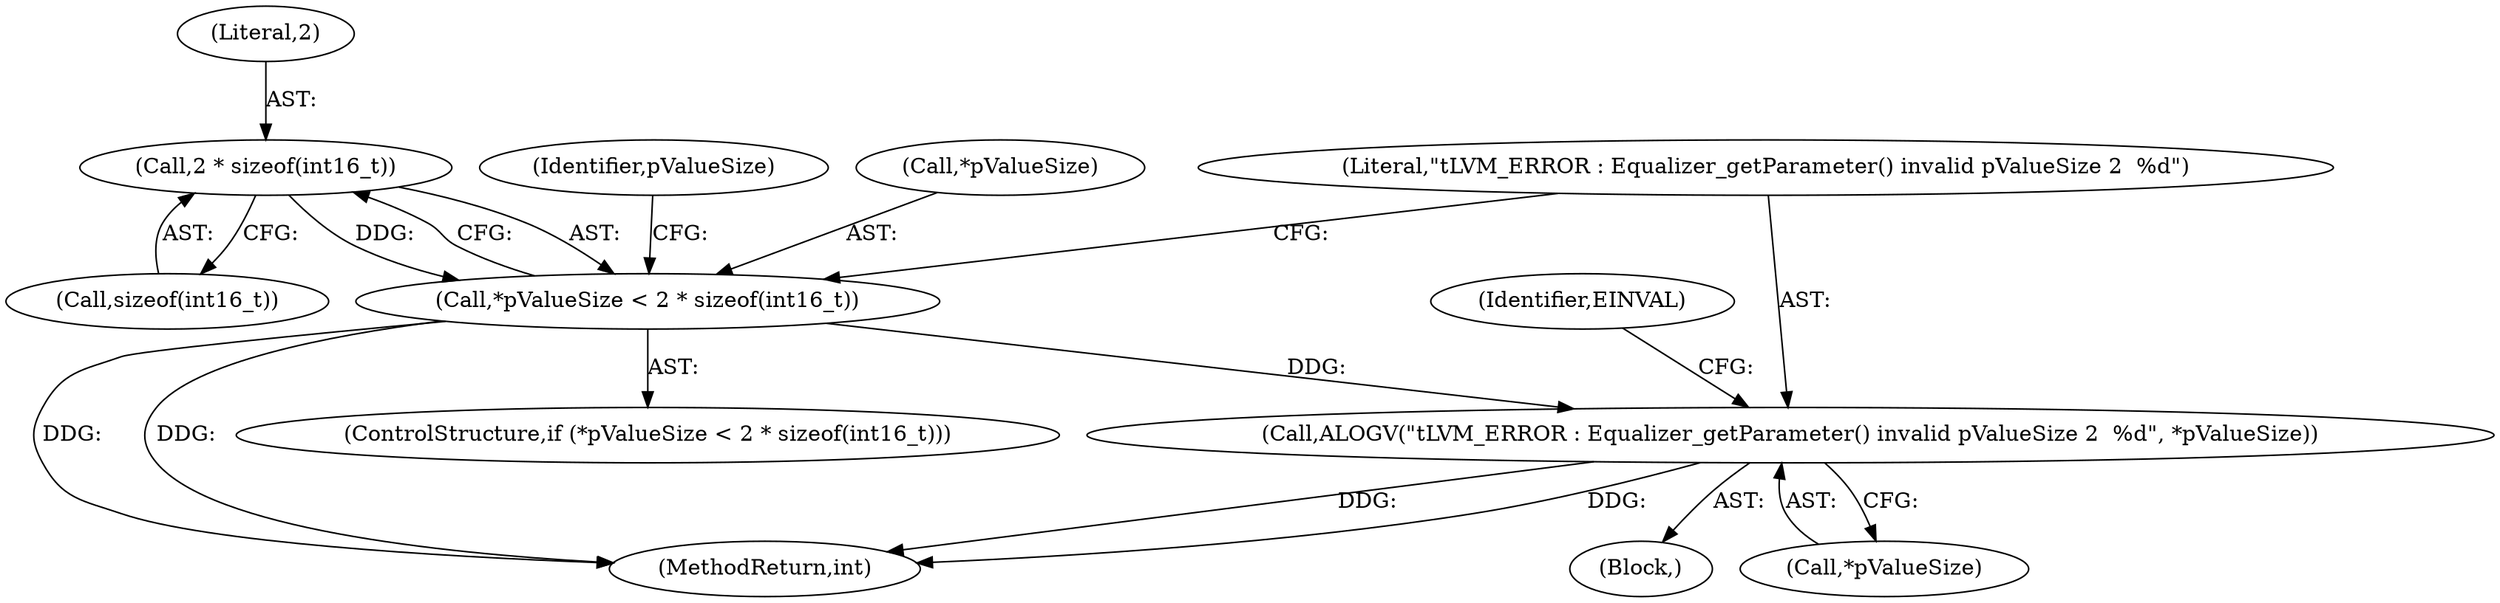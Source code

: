 digraph "0_Android_321ea5257e37c8edb26e66fe4ee78cca4cd915fe@API" {
"1000171" [label="(Call,2 * sizeof(int16_t))"];
"1000168" [label="(Call,*pValueSize < 2 * sizeof(int16_t))"];
"1000176" [label="(Call,ALOGV(\"\tLVM_ERROR : Equalizer_getParameter() invalid pValueSize 2  %d\", *pValueSize))"];
"1000177" [label="(Literal,\"\tLVM_ERROR : Equalizer_getParameter() invalid pValueSize 2  %d\")"];
"1000178" [label="(Call,*pValueSize)"];
"1000171" [label="(Call,2 * sizeof(int16_t))"];
"1000175" [label="(Block,)"];
"1000185" [label="(Identifier,pValueSize)"];
"1000168" [label="(Call,*pValueSize < 2 * sizeof(int16_t))"];
"1000182" [label="(Identifier,EINVAL)"];
"1000173" [label="(Call,sizeof(int16_t))"];
"1000567" [label="(MethodReturn,int)"];
"1000167" [label="(ControlStructure,if (*pValueSize < 2 * sizeof(int16_t)))"];
"1000176" [label="(Call,ALOGV(\"\tLVM_ERROR : Equalizer_getParameter() invalid pValueSize 2  %d\", *pValueSize))"];
"1000169" [label="(Call,*pValueSize)"];
"1000172" [label="(Literal,2)"];
"1000171" -> "1000168"  [label="AST: "];
"1000171" -> "1000173"  [label="CFG: "];
"1000172" -> "1000171"  [label="AST: "];
"1000173" -> "1000171"  [label="AST: "];
"1000168" -> "1000171"  [label="CFG: "];
"1000171" -> "1000168"  [label="DDG: "];
"1000168" -> "1000167"  [label="AST: "];
"1000169" -> "1000168"  [label="AST: "];
"1000177" -> "1000168"  [label="CFG: "];
"1000185" -> "1000168"  [label="CFG: "];
"1000168" -> "1000567"  [label="DDG: "];
"1000168" -> "1000567"  [label="DDG: "];
"1000168" -> "1000176"  [label="DDG: "];
"1000176" -> "1000175"  [label="AST: "];
"1000176" -> "1000178"  [label="CFG: "];
"1000177" -> "1000176"  [label="AST: "];
"1000178" -> "1000176"  [label="AST: "];
"1000182" -> "1000176"  [label="CFG: "];
"1000176" -> "1000567"  [label="DDG: "];
"1000176" -> "1000567"  [label="DDG: "];
}
